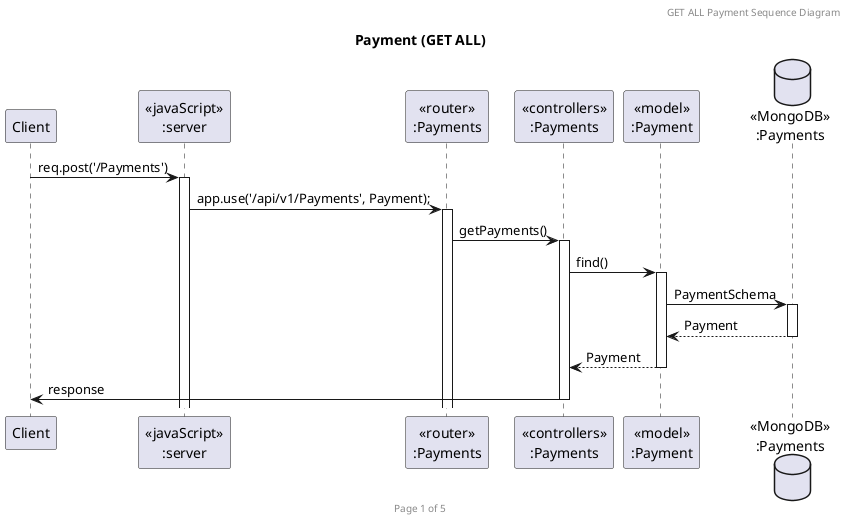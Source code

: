 @startuml Payment (GET ALL)

header GET ALL Payment Sequence Diagram
footer Page 1 of 5
title "Payment (GET ALL)"

participant "Client" as client
participant "<<javaScript>>\n:server" as server
participant "<<router>>\n:Payments" as routerPayments
participant "<<controllers>>\n:Payments" as controllersPayments
participant "<<model>>\n:Payment" as modelPayments
database "<<MongoDB>>\n:Payments" as PaymentDatabase

client->server ++:req.post('/Payments')
server->routerPayments ++:app.use('/api/v1/Payments', Payment);
routerPayments -> controllersPayments ++:getPayments()
controllersPayments->modelPayments ++: find()
modelPayments ->PaymentDatabase ++: PaymentSchema
PaymentDatabase --> modelPayments --: Payment
controllersPayments <-- modelPayments --:Payment
controllersPayments->client --:response

@enduml